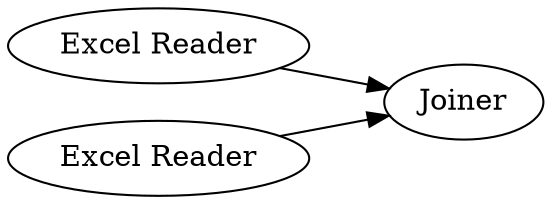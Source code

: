 digraph {
	2 -> 3
	1 -> 3
	1 [label="Excel Reader"]
	3 [label=Joiner]
	2 [label="Excel Reader"]
	rankdir=LR
}
